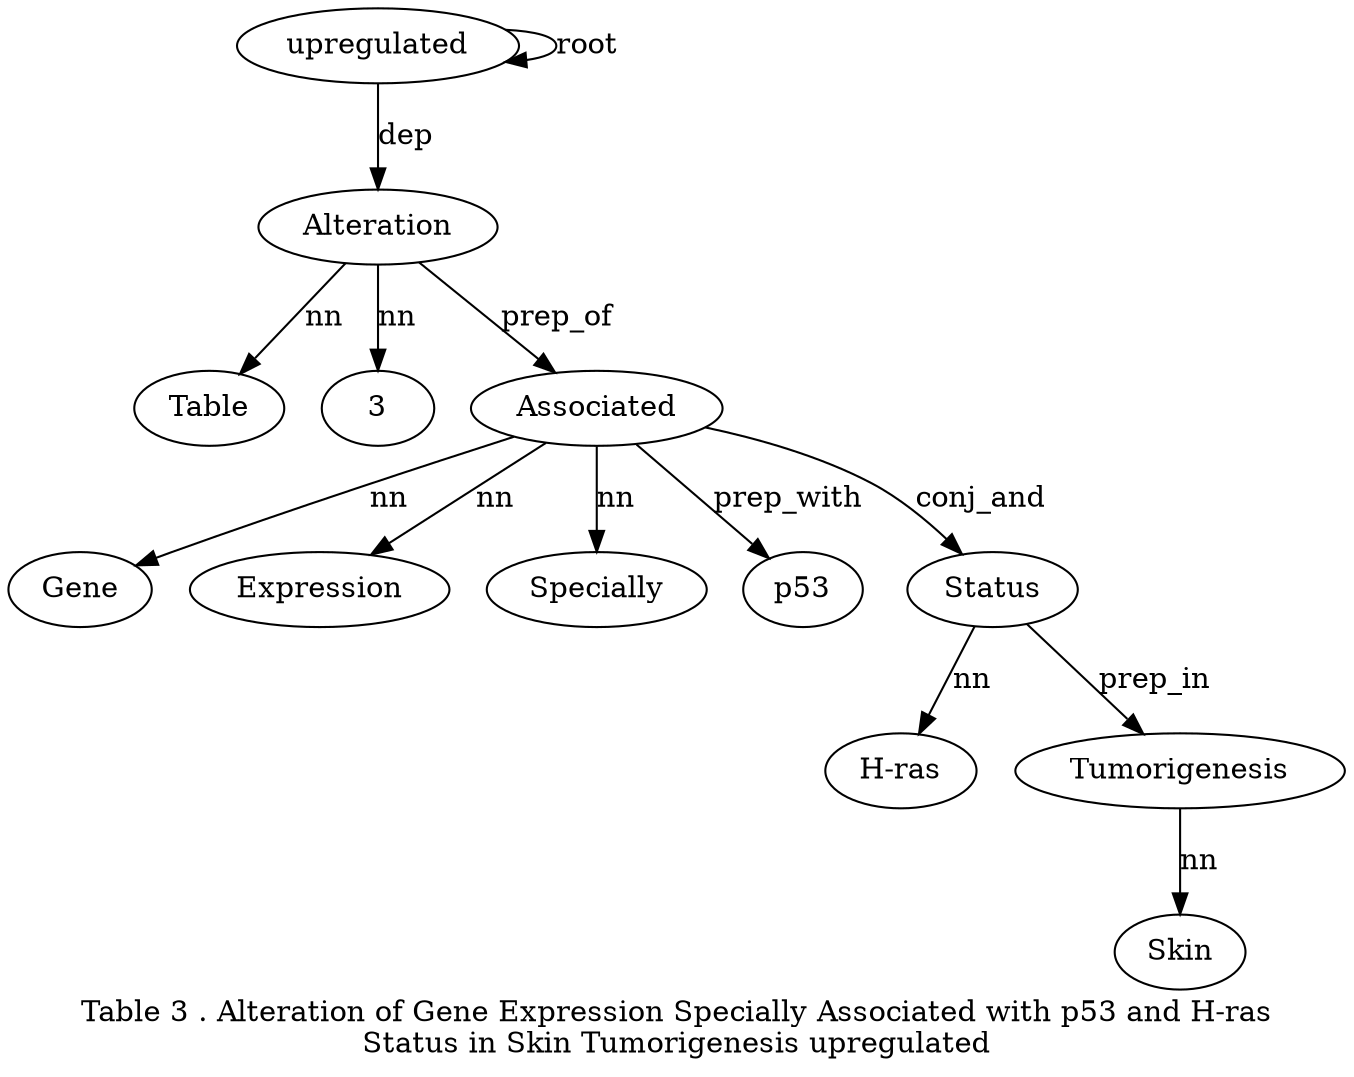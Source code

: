 digraph "Table 3 . Alteration of Gene Expression Specially Associated with p53 and H-ras Status in Skin Tumorigenesis upregulated" {
label="Table 3 . Alteration of Gene Expression Specially Associated with p53 and H-ras
Status in Skin Tumorigenesis upregulated";
Alteration4 [style=filled, fillcolor=white, label=Alteration];
Table1 [style=filled, fillcolor=white, label=Table];
Alteration4 -> Table1  [label=nn];
32 [style=filled, fillcolor=white, label=3];
Alteration4 -> 32  [label=nn];
upregulated18 [style=filled, fillcolor=white, label=upregulated];
upregulated18 -> Alteration4  [label=dep];
Associated9 [style=filled, fillcolor=white, label=Associated];
Gene6 [style=filled, fillcolor=white, label=Gene];
Associated9 -> Gene6  [label=nn];
Expression7 [style=filled, fillcolor=white, label=Expression];
Associated9 -> Expression7  [label=nn];
Specially8 [style=filled, fillcolor=white, label=Specially];
Associated9 -> Specially8  [label=nn];
Alteration4 -> Associated9  [label=prep_of];
p5311 [style=filled, fillcolor=white, label=p53];
Associated9 -> p5311  [label=prep_with];
Status14 [style=filled, fillcolor=white, label=Status];
"H-ras13" [style=filled, fillcolor=white, label="H-ras"];
Status14 -> "H-ras13"  [label=nn];
Associated9 -> Status14  [label=conj_and];
Tumorigenesis17 [style=filled, fillcolor=white, label=Tumorigenesis];
Skin16 [style=filled, fillcolor=white, label=Skin];
Tumorigenesis17 -> Skin16  [label=nn];
Status14 -> Tumorigenesis17  [label=prep_in];
upregulated18 -> upregulated18  [label=root];
}
